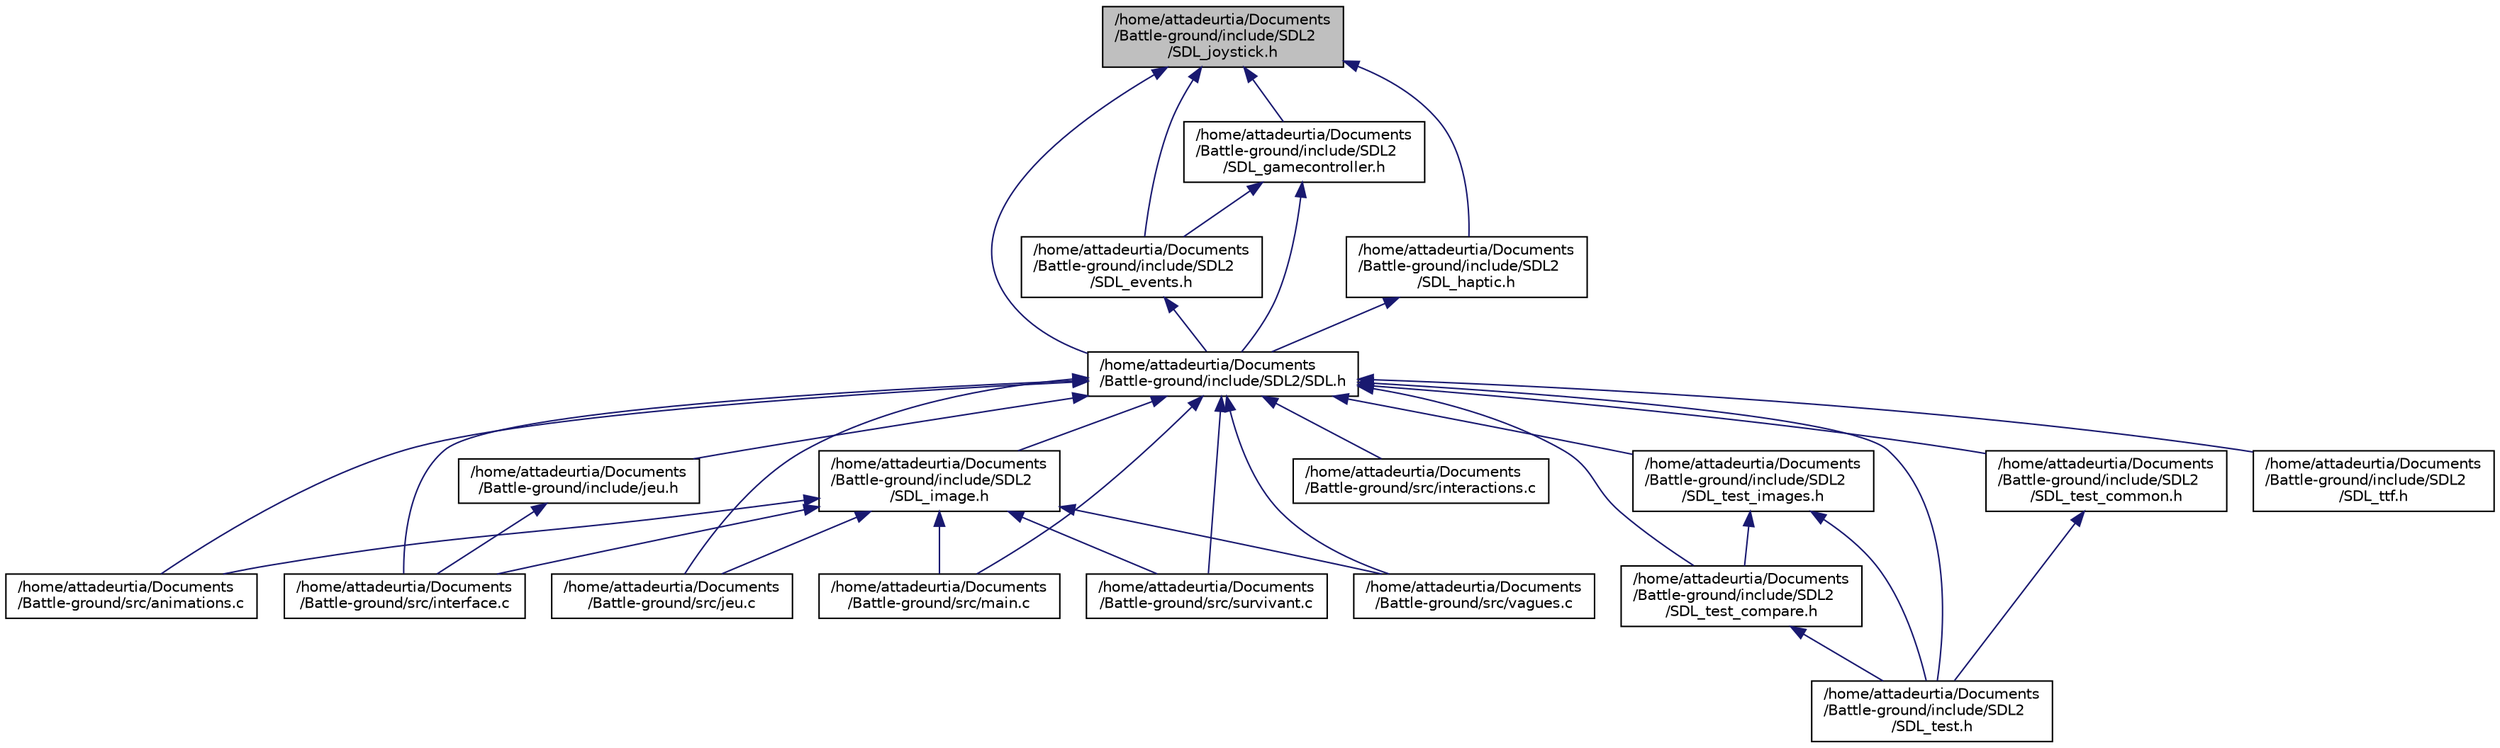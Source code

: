 digraph "/home/attadeurtia/Documents/Battle-ground/include/SDL2/SDL_joystick.h"
{
 // LATEX_PDF_SIZE
  edge [fontname="Helvetica",fontsize="10",labelfontname="Helvetica",labelfontsize="10"];
  node [fontname="Helvetica",fontsize="10",shape=record];
  Node1 [label="/home/attadeurtia/Documents\l/Battle-ground/include/SDL2\l/SDL_joystick.h",height=0.2,width=0.4,color="black", fillcolor="grey75", style="filled", fontcolor="black",tooltip=" "];
  Node1 -> Node2 [dir="back",color="midnightblue",fontsize="10",style="solid",fontname="Helvetica"];
  Node2 [label="/home/attadeurtia/Documents\l/Battle-ground/include/SDL2/SDL.h",height=0.2,width=0.4,color="black", fillcolor="white", style="filled",URL="$SDL_8h.html",tooltip=" "];
  Node2 -> Node3 [dir="back",color="midnightblue",fontsize="10",style="solid",fontname="Helvetica"];
  Node3 [label="/home/attadeurtia/Documents\l/Battle-ground/src/animations.c",height=0.2,width=0.4,color="black", fillcolor="white", style="filled",URL="$animations_8c.html",tooltip="Contient les fonctions pour gérer toutes les animations du jeu (complète le fichier interface...."];
  Node2 -> Node4 [dir="back",color="midnightblue",fontsize="10",style="solid",fontname="Helvetica"];
  Node4 [label="/home/attadeurtia/Documents\l/Battle-ground/src/interactions.c",height=0.2,width=0.4,color="black", fillcolor="white", style="filled",URL="$interactions_8c.html",tooltip="Contient des fonctions variées utilisées potentiellement par les 2 modes de jeu. des fonctions telles..."];
  Node2 -> Node5 [dir="back",color="midnightblue",fontsize="10",style="solid",fontname="Helvetica"];
  Node5 [label="/home/attadeurtia/Documents\l/Battle-ground/src/interface.c",height=0.2,width=0.4,color="black", fillcolor="white", style="filled",URL="$interface_8c.html",tooltip="Contient toutes les fonctions utiles à l'interface graphique principale du jeu (gestion des menus,..."];
  Node2 -> Node6 [dir="back",color="midnightblue",fontsize="10",style="solid",fontname="Helvetica"];
  Node6 [label="/home/attadeurtia/Documents\l/Battle-ground/src/jeu.c",height=0.2,width=0.4,color="black", fillcolor="white", style="filled",URL="$jeu_8c.html",tooltip="Contient les fonctions principales qui lancent les 2 modes de jeu (survvivant et classique) avec quel..."];
  Node2 -> Node7 [dir="back",color="midnightblue",fontsize="10",style="solid",fontname="Helvetica"];
  Node7 [label="/home/attadeurtia/Documents\l/Battle-ground/src/main.c",height=0.2,width=0.4,color="black", fillcolor="white", style="filled",URL="$main_8c.html",tooltip="contient le main qui initialise le jeu"];
  Node2 -> Node8 [dir="back",color="midnightblue",fontsize="10",style="solid",fontname="Helvetica"];
  Node8 [label="/home/attadeurtia/Documents\l/Battle-ground/src/survivant.c",height=0.2,width=0.4,color="black", fillcolor="white", style="filled",URL="$survivant_8c.html",tooltip="Contient toutes les fonctions utiles au mode de jeu survivant de battle ground (gestion de l'évolutio..."];
  Node2 -> Node9 [dir="back",color="midnightblue",fontsize="10",style="solid",fontname="Helvetica"];
  Node9 [label="/home/attadeurtia/Documents\l/Battle-ground/src/vagues.c",height=0.2,width=0.4,color="black", fillcolor="white", style="filled",URL="$vagues_8c.html",tooltip="Contient toutes les fonctions relatives à la gestion et à la manipulation des vagues d'entités."];
  Node2 -> Node10 [dir="back",color="midnightblue",fontsize="10",style="solid",fontname="Helvetica"];
  Node10 [label="/home/attadeurtia/Documents\l/Battle-ground/include/jeu.h",height=0.2,width=0.4,color="black", fillcolor="white", style="filled",URL="$jeu_8h_source.html",tooltip=" "];
  Node10 -> Node5 [dir="back",color="midnightblue",fontsize="10",style="solid",fontname="Helvetica"];
  Node2 -> Node11 [dir="back",color="midnightblue",fontsize="10",style="solid",fontname="Helvetica"];
  Node11 [label="/home/attadeurtia/Documents\l/Battle-ground/include/SDL2\l/SDL_image.h",height=0.2,width=0.4,color="black", fillcolor="white", style="filled",URL="$SDL__image_8h_source.html",tooltip=" "];
  Node11 -> Node3 [dir="back",color="midnightblue",fontsize="10",style="solid",fontname="Helvetica"];
  Node11 -> Node5 [dir="back",color="midnightblue",fontsize="10",style="solid",fontname="Helvetica"];
  Node11 -> Node6 [dir="back",color="midnightblue",fontsize="10",style="solid",fontname="Helvetica"];
  Node11 -> Node7 [dir="back",color="midnightblue",fontsize="10",style="solid",fontname="Helvetica"];
  Node11 -> Node8 [dir="back",color="midnightblue",fontsize="10",style="solid",fontname="Helvetica"];
  Node11 -> Node9 [dir="back",color="midnightblue",fontsize="10",style="solid",fontname="Helvetica"];
  Node2 -> Node12 [dir="back",color="midnightblue",fontsize="10",style="solid",fontname="Helvetica"];
  Node12 [label="/home/attadeurtia/Documents\l/Battle-ground/include/SDL2\l/SDL_test.h",height=0.2,width=0.4,color="black", fillcolor="white", style="filled",URL="$SDL__test_8h.html",tooltip=" "];
  Node2 -> Node13 [dir="back",color="midnightblue",fontsize="10",style="solid",fontname="Helvetica"];
  Node13 [label="/home/attadeurtia/Documents\l/Battle-ground/include/SDL2\l/SDL_test_common.h",height=0.2,width=0.4,color="black", fillcolor="white", style="filled",URL="$SDL__test__common_8h.html",tooltip=" "];
  Node13 -> Node12 [dir="back",color="midnightblue",fontsize="10",style="solid",fontname="Helvetica"];
  Node2 -> Node14 [dir="back",color="midnightblue",fontsize="10",style="solid",fontname="Helvetica"];
  Node14 [label="/home/attadeurtia/Documents\l/Battle-ground/include/SDL2\l/SDL_test_compare.h",height=0.2,width=0.4,color="black", fillcolor="white", style="filled",URL="$SDL__test__compare_8h.html",tooltip=" "];
  Node14 -> Node12 [dir="back",color="midnightblue",fontsize="10",style="solid",fontname="Helvetica"];
  Node2 -> Node15 [dir="back",color="midnightblue",fontsize="10",style="solid",fontname="Helvetica"];
  Node15 [label="/home/attadeurtia/Documents\l/Battle-ground/include/SDL2\l/SDL_test_images.h",height=0.2,width=0.4,color="black", fillcolor="white", style="filled",URL="$SDL__test__images_8h.html",tooltip=" "];
  Node15 -> Node12 [dir="back",color="midnightblue",fontsize="10",style="solid",fontname="Helvetica"];
  Node15 -> Node14 [dir="back",color="midnightblue",fontsize="10",style="solid",fontname="Helvetica"];
  Node2 -> Node16 [dir="back",color="midnightblue",fontsize="10",style="solid",fontname="Helvetica"];
  Node16 [label="/home/attadeurtia/Documents\l/Battle-ground/include/SDL2\l/SDL_ttf.h",height=0.2,width=0.4,color="black", fillcolor="white", style="filled",URL="$SDL__ttf_8h_source.html",tooltip=" "];
  Node1 -> Node17 [dir="back",color="midnightblue",fontsize="10",style="solid",fontname="Helvetica"];
  Node17 [label="/home/attadeurtia/Documents\l/Battle-ground/include/SDL2\l/SDL_events.h",height=0.2,width=0.4,color="black", fillcolor="white", style="filled",URL="$SDL__events_8h.html",tooltip=" "];
  Node17 -> Node2 [dir="back",color="midnightblue",fontsize="10",style="solid",fontname="Helvetica"];
  Node1 -> Node18 [dir="back",color="midnightblue",fontsize="10",style="solid",fontname="Helvetica"];
  Node18 [label="/home/attadeurtia/Documents\l/Battle-ground/include/SDL2\l/SDL_gamecontroller.h",height=0.2,width=0.4,color="black", fillcolor="white", style="filled",URL="$SDL__gamecontroller_8h.html",tooltip=" "];
  Node18 -> Node2 [dir="back",color="midnightblue",fontsize="10",style="solid",fontname="Helvetica"];
  Node18 -> Node17 [dir="back",color="midnightblue",fontsize="10",style="solid",fontname="Helvetica"];
  Node1 -> Node19 [dir="back",color="midnightblue",fontsize="10",style="solid",fontname="Helvetica"];
  Node19 [label="/home/attadeurtia/Documents\l/Battle-ground/include/SDL2\l/SDL_haptic.h",height=0.2,width=0.4,color="black", fillcolor="white", style="filled",URL="$SDL__haptic_8h.html",tooltip="The SDL haptic subsystem allows you to control haptic (force feedback) devices."];
  Node19 -> Node2 [dir="back",color="midnightblue",fontsize="10",style="solid",fontname="Helvetica"];
}
